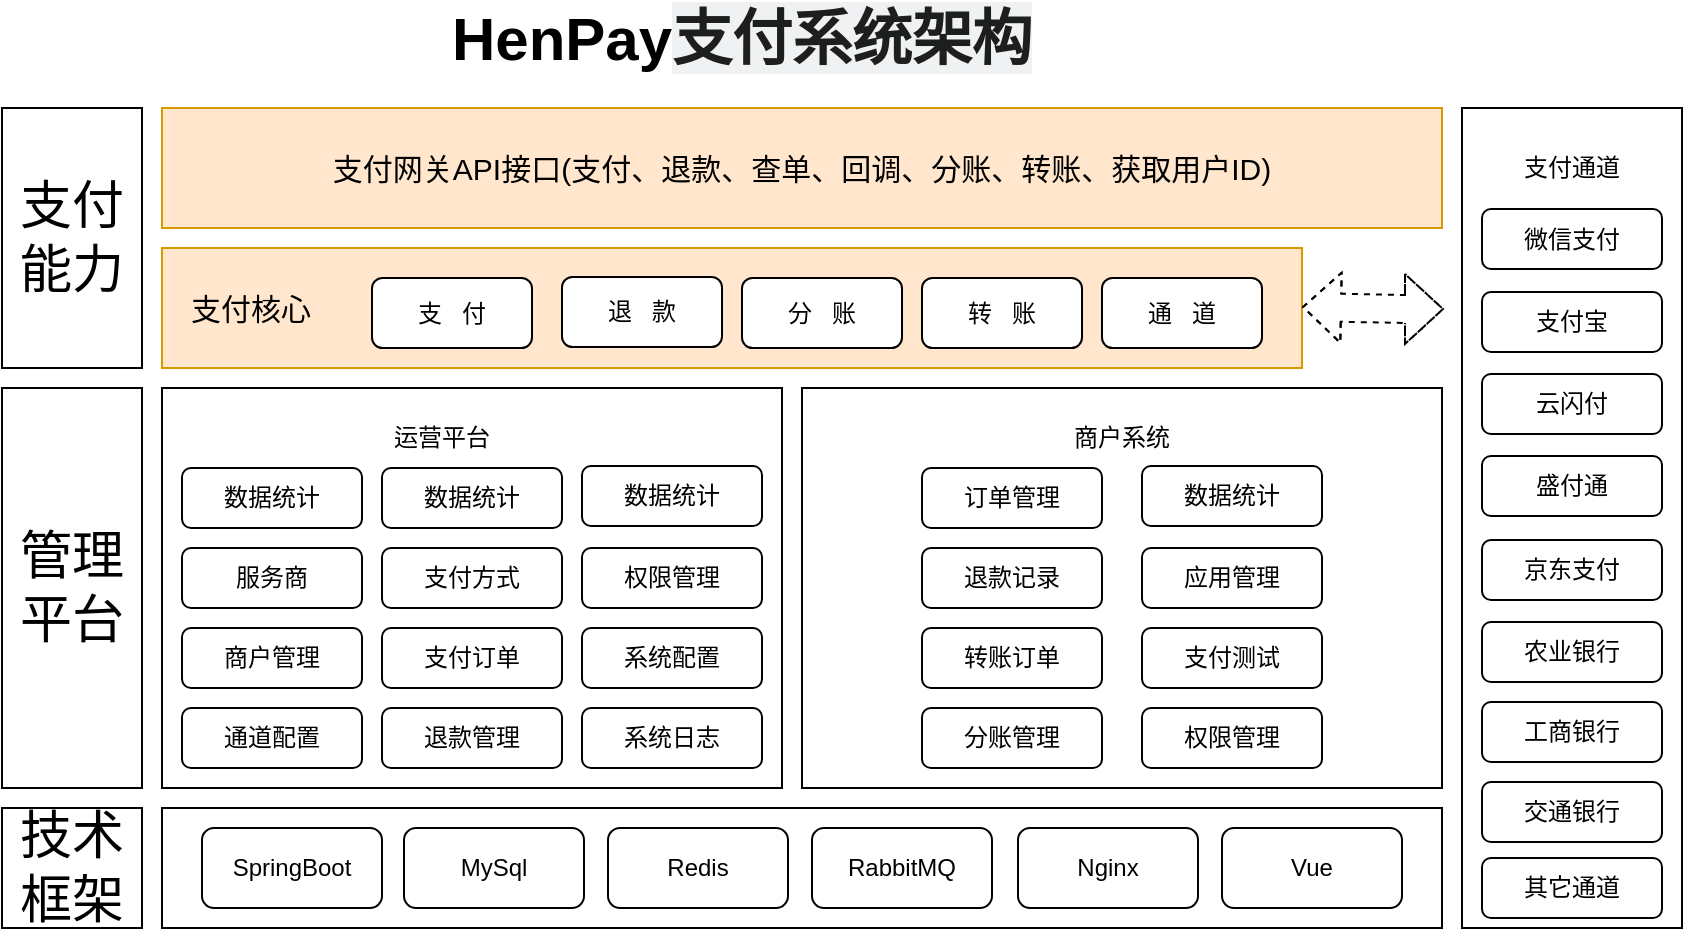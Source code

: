 <mxfile version="26.2.7">
  <diagram id="C5RBs43oDa-KdzZeNtuy" name="Page-1">
    <mxGraphModel dx="1410" dy="735" grid="1" gridSize="10" guides="1" tooltips="1" connect="1" arrows="1" fold="1" page="1" pageScale="1" pageWidth="1169" pageHeight="827" math="0" shadow="0">
      <root>
        <mxCell id="WIyWlLk6GJQsqaUBKTNV-0" />
        <mxCell id="WIyWlLk6GJQsqaUBKTNV-1" parent="WIyWlLk6GJQsqaUBKTNV-0" />
        <mxCell id="6RRZTqg5tQzwaUfGDFgb-1" value="&lt;font style=&quot;font-size: 15px;&quot;&gt;支付网关API接口(支付、退款、查单、回调、分账、转账、获取用户ID)&lt;/font&gt;" style="rounded=0;whiteSpace=wrap;html=1;fillColor=#ffe6cc;strokeColor=#d79b00;" vertex="1" parent="WIyWlLk6GJQsqaUBKTNV-1">
          <mxGeometry x="240" y="220" width="640" height="60" as="geometry" />
        </mxCell>
        <mxCell id="6RRZTqg5tQzwaUfGDFgb-2" value="&lt;span style=&quot;font-size: 15px;&quot;&gt;&amp;nbsp; &amp;nbsp;支付核心&amp;nbsp;&amp;nbsp;&lt;/span&gt;" style="rounded=0;whiteSpace=wrap;html=1;fillColor=#ffe6cc;strokeColor=#d79b00;align=left;" vertex="1" parent="WIyWlLk6GJQsqaUBKTNV-1">
          <mxGeometry x="240" y="290" width="570" height="60" as="geometry" />
        </mxCell>
        <mxCell id="6RRZTqg5tQzwaUfGDFgb-8" value="" style="rounded=0;whiteSpace=wrap;html=1;align=center;" vertex="1" parent="WIyWlLk6GJQsqaUBKTNV-1">
          <mxGeometry x="240" y="360" width="310" height="200" as="geometry" />
        </mxCell>
        <mxCell id="6RRZTqg5tQzwaUfGDFgb-9" value="运营平台" style="text;html=1;align=center;verticalAlign=middle;whiteSpace=wrap;rounded=0;" vertex="1" parent="WIyWlLk6GJQsqaUBKTNV-1">
          <mxGeometry x="350" y="370" width="60" height="30" as="geometry" />
        </mxCell>
        <mxCell id="6RRZTqg5tQzwaUfGDFgb-10" value="&lt;b&gt;&lt;font style=&quot;font-size: 30px;&quot;&gt;HenPay&lt;span style=&quot;color: rgba(0, 0, 0, 0.88); font-family: Inter, -apple-system, BlinkMacSystemFont, &amp;quot;Segoe UI&amp;quot;, &amp;quot;SF Pro SC&amp;quot;, &amp;quot;SF Pro Display&amp;quot;, &amp;quot;SF Pro Icons&amp;quot;, &amp;quot;PingFang SC&amp;quot;, &amp;quot;Hiragino Sans GB&amp;quot;, &amp;quot;Microsoft YaHei&amp;quot;, &amp;quot;Helvetica Neue&amp;quot;, Helvetica, Arial, sans-serif; text-align: left; white-space-collapse: preserve-breaks; background-color: rgba(175, 184, 193, 0.2);&quot;&gt;支付系统架构&lt;/span&gt;&lt;/font&gt;&lt;/b&gt;" style="text;html=1;align=center;verticalAlign=middle;whiteSpace=wrap;rounded=0;" vertex="1" parent="WIyWlLk6GJQsqaUBKTNV-1">
          <mxGeometry x="370" y="170" width="320" height="30" as="geometry" />
        </mxCell>
        <mxCell id="6RRZTqg5tQzwaUfGDFgb-11" value="数据统计" style="rounded=1;whiteSpace=wrap;html=1;" vertex="1" parent="WIyWlLk6GJQsqaUBKTNV-1">
          <mxGeometry x="250" y="400" width="90" height="30" as="geometry" />
        </mxCell>
        <mxCell id="6RRZTqg5tQzwaUfGDFgb-12" value="支&amp;nbsp; &amp;nbsp;付" style="rounded=1;whiteSpace=wrap;html=1;" vertex="1" parent="WIyWlLk6GJQsqaUBKTNV-1">
          <mxGeometry x="345" y="305" width="80" height="35" as="geometry" />
        </mxCell>
        <mxCell id="6RRZTqg5tQzwaUfGDFgb-13" value="退&amp;nbsp; &amp;nbsp;款" style="rounded=1;whiteSpace=wrap;html=1;" vertex="1" parent="WIyWlLk6GJQsqaUBKTNV-1">
          <mxGeometry x="440" y="304.5" width="80" height="35" as="geometry" />
        </mxCell>
        <mxCell id="6RRZTqg5tQzwaUfGDFgb-14" value="分&amp;nbsp; &amp;nbsp;账" style="rounded=1;whiteSpace=wrap;html=1;" vertex="1" parent="WIyWlLk6GJQsqaUBKTNV-1">
          <mxGeometry x="530" y="305" width="80" height="35" as="geometry" />
        </mxCell>
        <mxCell id="6RRZTqg5tQzwaUfGDFgb-15" value="转&amp;nbsp; &amp;nbsp;账" style="rounded=1;whiteSpace=wrap;html=1;" vertex="1" parent="WIyWlLk6GJQsqaUBKTNV-1">
          <mxGeometry x="620" y="305" width="80" height="35" as="geometry" />
        </mxCell>
        <mxCell id="6RRZTqg5tQzwaUfGDFgb-16" value="通&amp;nbsp; &amp;nbsp;道" style="rounded=1;whiteSpace=wrap;html=1;" vertex="1" parent="WIyWlLk6GJQsqaUBKTNV-1">
          <mxGeometry x="710" y="305" width="80" height="35" as="geometry" />
        </mxCell>
        <mxCell id="6RRZTqg5tQzwaUfGDFgb-17" value="数据统计" style="rounded=1;whiteSpace=wrap;html=1;" vertex="1" parent="WIyWlLk6GJQsqaUBKTNV-1">
          <mxGeometry x="350" y="400" width="90" height="30" as="geometry" />
        </mxCell>
        <mxCell id="6RRZTqg5tQzwaUfGDFgb-18" value="数据统计" style="rounded=1;whiteSpace=wrap;html=1;" vertex="1" parent="WIyWlLk6GJQsqaUBKTNV-1">
          <mxGeometry x="450" y="399" width="90" height="30" as="geometry" />
        </mxCell>
        <mxCell id="6RRZTqg5tQzwaUfGDFgb-19" value="服务商" style="rounded=1;whiteSpace=wrap;html=1;" vertex="1" parent="WIyWlLk6GJQsqaUBKTNV-1">
          <mxGeometry x="250" y="440" width="90" height="30" as="geometry" />
        </mxCell>
        <mxCell id="6RRZTqg5tQzwaUfGDFgb-20" value="商户管理" style="rounded=1;whiteSpace=wrap;html=1;" vertex="1" parent="WIyWlLk6GJQsqaUBKTNV-1">
          <mxGeometry x="250" y="480" width="90" height="30" as="geometry" />
        </mxCell>
        <mxCell id="6RRZTqg5tQzwaUfGDFgb-21" value="通道配置" style="rounded=1;whiteSpace=wrap;html=1;" vertex="1" parent="WIyWlLk6GJQsqaUBKTNV-1">
          <mxGeometry x="250" y="520" width="90" height="30" as="geometry" />
        </mxCell>
        <mxCell id="6RRZTqg5tQzwaUfGDFgb-22" value="支付方式" style="rounded=1;whiteSpace=wrap;html=1;" vertex="1" parent="WIyWlLk6GJQsqaUBKTNV-1">
          <mxGeometry x="350" y="440" width="90" height="30" as="geometry" />
        </mxCell>
        <mxCell id="6RRZTqg5tQzwaUfGDFgb-23" value="支付订单" style="rounded=1;whiteSpace=wrap;html=1;" vertex="1" parent="WIyWlLk6GJQsqaUBKTNV-1">
          <mxGeometry x="350" y="480" width="90" height="30" as="geometry" />
        </mxCell>
        <mxCell id="6RRZTqg5tQzwaUfGDFgb-24" value="退款管理" style="rounded=1;whiteSpace=wrap;html=1;" vertex="1" parent="WIyWlLk6GJQsqaUBKTNV-1">
          <mxGeometry x="350" y="520" width="90" height="30" as="geometry" />
        </mxCell>
        <mxCell id="6RRZTqg5tQzwaUfGDFgb-25" value="权限管理" style="rounded=1;whiteSpace=wrap;html=1;" vertex="1" parent="WIyWlLk6GJQsqaUBKTNV-1">
          <mxGeometry x="450" y="440" width="90" height="30" as="geometry" />
        </mxCell>
        <mxCell id="6RRZTqg5tQzwaUfGDFgb-26" value="系统配置" style="rounded=1;whiteSpace=wrap;html=1;" vertex="1" parent="WIyWlLk6GJQsqaUBKTNV-1">
          <mxGeometry x="450" y="480" width="90" height="30" as="geometry" />
        </mxCell>
        <mxCell id="6RRZTqg5tQzwaUfGDFgb-27" value="系统日志" style="rounded=1;whiteSpace=wrap;html=1;" vertex="1" parent="WIyWlLk6GJQsqaUBKTNV-1">
          <mxGeometry x="450" y="520" width="90" height="30" as="geometry" />
        </mxCell>
        <mxCell id="6RRZTqg5tQzwaUfGDFgb-28" value="" style="rounded=0;whiteSpace=wrap;html=1;" vertex="1" parent="WIyWlLk6GJQsqaUBKTNV-1">
          <mxGeometry x="560" y="360" width="320" height="200" as="geometry" />
        </mxCell>
        <mxCell id="6RRZTqg5tQzwaUfGDFgb-30" value="订单管理" style="rounded=1;whiteSpace=wrap;html=1;" vertex="1" parent="WIyWlLk6GJQsqaUBKTNV-1">
          <mxGeometry x="620" y="400" width="90" height="30" as="geometry" />
        </mxCell>
        <mxCell id="6RRZTqg5tQzwaUfGDFgb-31" value="商户系统" style="text;html=1;align=center;verticalAlign=middle;whiteSpace=wrap;rounded=0;" vertex="1" parent="WIyWlLk6GJQsqaUBKTNV-1">
          <mxGeometry x="690" y="370" width="60" height="30" as="geometry" />
        </mxCell>
        <mxCell id="6RRZTqg5tQzwaUfGDFgb-32" value="数据统计" style="rounded=1;whiteSpace=wrap;html=1;" vertex="1" parent="WIyWlLk6GJQsqaUBKTNV-1">
          <mxGeometry x="730" y="399" width="90" height="30" as="geometry" />
        </mxCell>
        <mxCell id="6RRZTqg5tQzwaUfGDFgb-33" value="退款记录" style="rounded=1;whiteSpace=wrap;html=1;" vertex="1" parent="WIyWlLk6GJQsqaUBKTNV-1">
          <mxGeometry x="620" y="440" width="90" height="30" as="geometry" />
        </mxCell>
        <mxCell id="6RRZTqg5tQzwaUfGDFgb-34" value="应用管理" style="rounded=1;whiteSpace=wrap;html=1;" vertex="1" parent="WIyWlLk6GJQsqaUBKTNV-1">
          <mxGeometry x="730" y="440" width="90" height="30" as="geometry" />
        </mxCell>
        <mxCell id="6RRZTqg5tQzwaUfGDFgb-35" value="转账订单" style="rounded=1;whiteSpace=wrap;html=1;" vertex="1" parent="WIyWlLk6GJQsqaUBKTNV-1">
          <mxGeometry x="620" y="480" width="90" height="30" as="geometry" />
        </mxCell>
        <mxCell id="6RRZTqg5tQzwaUfGDFgb-36" value="支付测试" style="rounded=1;whiteSpace=wrap;html=1;" vertex="1" parent="WIyWlLk6GJQsqaUBKTNV-1">
          <mxGeometry x="730" y="480" width="90" height="30" as="geometry" />
        </mxCell>
        <mxCell id="6RRZTqg5tQzwaUfGDFgb-37" value="分账管理" style="rounded=1;whiteSpace=wrap;html=1;" vertex="1" parent="WIyWlLk6GJQsqaUBKTNV-1">
          <mxGeometry x="620" y="520" width="90" height="30" as="geometry" />
        </mxCell>
        <mxCell id="6RRZTqg5tQzwaUfGDFgb-38" value="权限管理" style="rounded=1;whiteSpace=wrap;html=1;" vertex="1" parent="WIyWlLk6GJQsqaUBKTNV-1">
          <mxGeometry x="730" y="520" width="90" height="30" as="geometry" />
        </mxCell>
        <mxCell id="6RRZTqg5tQzwaUfGDFgb-39" value="" style="rounded=0;whiteSpace=wrap;html=1;" vertex="1" parent="WIyWlLk6GJQsqaUBKTNV-1">
          <mxGeometry x="240" y="570" width="640" height="60" as="geometry" />
        </mxCell>
        <mxCell id="6RRZTqg5tQzwaUfGDFgb-40" value="SpringBoot" style="rounded=1;whiteSpace=wrap;html=1;" vertex="1" parent="WIyWlLk6GJQsqaUBKTNV-1">
          <mxGeometry x="260" y="580" width="90" height="40" as="geometry" />
        </mxCell>
        <mxCell id="6RRZTqg5tQzwaUfGDFgb-41" value="MySql" style="rounded=1;whiteSpace=wrap;html=1;" vertex="1" parent="WIyWlLk6GJQsqaUBKTNV-1">
          <mxGeometry x="361" y="580" width="90" height="40" as="geometry" />
        </mxCell>
        <mxCell id="6RRZTqg5tQzwaUfGDFgb-42" value="Redis" style="rounded=1;whiteSpace=wrap;html=1;" vertex="1" parent="WIyWlLk6GJQsqaUBKTNV-1">
          <mxGeometry x="463" y="580" width="90" height="40" as="geometry" />
        </mxCell>
        <mxCell id="6RRZTqg5tQzwaUfGDFgb-43" value="RabbitMQ" style="rounded=1;whiteSpace=wrap;html=1;" vertex="1" parent="WIyWlLk6GJQsqaUBKTNV-1">
          <mxGeometry x="565" y="580" width="90" height="40" as="geometry" />
        </mxCell>
        <mxCell id="6RRZTqg5tQzwaUfGDFgb-44" value="Nginx" style="rounded=1;whiteSpace=wrap;html=1;" vertex="1" parent="WIyWlLk6GJQsqaUBKTNV-1">
          <mxGeometry x="668" y="580" width="90" height="40" as="geometry" />
        </mxCell>
        <mxCell id="6RRZTqg5tQzwaUfGDFgb-45" value="Vue" style="rounded=1;whiteSpace=wrap;html=1;" vertex="1" parent="WIyWlLk6GJQsqaUBKTNV-1">
          <mxGeometry x="770" y="580" width="90" height="40" as="geometry" />
        </mxCell>
        <mxCell id="6RRZTqg5tQzwaUfGDFgb-46" value="&lt;font style=&quot;font-size: 26px;&quot;&gt;支付&lt;/font&gt;&lt;div&gt;&lt;font style=&quot;font-size: 26px;&quot;&gt;能力&lt;/font&gt;&lt;/div&gt;" style="rounded=0;whiteSpace=wrap;html=1;" vertex="1" parent="WIyWlLk6GJQsqaUBKTNV-1">
          <mxGeometry x="160" y="220" width="70" height="130" as="geometry" />
        </mxCell>
        <mxCell id="6RRZTqg5tQzwaUfGDFgb-47" value="&lt;span style=&quot;font-size: 26px;&quot;&gt;管理&lt;/span&gt;&lt;div&gt;&lt;span style=&quot;font-size: 26px;&quot;&gt;平台&lt;/span&gt;&lt;/div&gt;" style="rounded=0;whiteSpace=wrap;html=1;" vertex="1" parent="WIyWlLk6GJQsqaUBKTNV-1">
          <mxGeometry x="160" y="360" width="70" height="200" as="geometry" />
        </mxCell>
        <mxCell id="6RRZTqg5tQzwaUfGDFgb-48" value="&lt;span style=&quot;font-size: 26px;&quot;&gt;技术&lt;/span&gt;&lt;div&gt;&lt;span style=&quot;font-size: 26px;&quot;&gt;框架&lt;/span&gt;&lt;/div&gt;" style="rounded=0;whiteSpace=wrap;html=1;" vertex="1" parent="WIyWlLk6GJQsqaUBKTNV-1">
          <mxGeometry x="160" y="570" width="70" height="60" as="geometry" />
        </mxCell>
        <mxCell id="6RRZTqg5tQzwaUfGDFgb-49" value="" style="rounded=0;whiteSpace=wrap;html=1;" vertex="1" parent="WIyWlLk6GJQsqaUBKTNV-1">
          <mxGeometry x="890" y="220" width="110" height="410" as="geometry" />
        </mxCell>
        <mxCell id="6RRZTqg5tQzwaUfGDFgb-50" value="" style="shape=flexArrow;endArrow=classic;startArrow=classic;html=1;rounded=0;exitX=0.872;exitY=0.983;exitDx=0;exitDy=0;exitPerimeter=0;width=14;dashed=1;" edge="1" parent="WIyWlLk6GJQsqaUBKTNV-1">
          <mxGeometry width="100" height="100" relative="1" as="geometry">
            <mxPoint x="810.0" y="319.49" as="sourcePoint" />
            <mxPoint x="881" y="320.51" as="targetPoint" />
            <Array as="points">
              <mxPoint x="861.92" y="320.51" />
            </Array>
          </mxGeometry>
        </mxCell>
        <mxCell id="6RRZTqg5tQzwaUfGDFgb-51" value="支付通道" style="text;html=1;align=center;verticalAlign=middle;whiteSpace=wrap;rounded=0;" vertex="1" parent="WIyWlLk6GJQsqaUBKTNV-1">
          <mxGeometry x="915" y="235" width="60" height="30" as="geometry" />
        </mxCell>
        <mxCell id="6RRZTqg5tQzwaUfGDFgb-52" value="微信支付" style="rounded=1;whiteSpace=wrap;html=1;" vertex="1" parent="WIyWlLk6GJQsqaUBKTNV-1">
          <mxGeometry x="900" y="270.5" width="90" height="30" as="geometry" />
        </mxCell>
        <mxCell id="6RRZTqg5tQzwaUfGDFgb-53" value="支付宝" style="rounded=1;whiteSpace=wrap;html=1;" vertex="1" parent="WIyWlLk6GJQsqaUBKTNV-1">
          <mxGeometry x="900" y="312" width="90" height="30" as="geometry" />
        </mxCell>
        <mxCell id="6RRZTqg5tQzwaUfGDFgb-54" value="云闪付" style="rounded=1;whiteSpace=wrap;html=1;" vertex="1" parent="WIyWlLk6GJQsqaUBKTNV-1">
          <mxGeometry x="900" y="353" width="90" height="30" as="geometry" />
        </mxCell>
        <mxCell id="6RRZTqg5tQzwaUfGDFgb-55" value="盛付通" style="rounded=1;whiteSpace=wrap;html=1;" vertex="1" parent="WIyWlLk6GJQsqaUBKTNV-1">
          <mxGeometry x="900" y="394" width="90" height="30" as="geometry" />
        </mxCell>
        <mxCell id="6RRZTqg5tQzwaUfGDFgb-56" value="京东支付" style="rounded=1;whiteSpace=wrap;html=1;" vertex="1" parent="WIyWlLk6GJQsqaUBKTNV-1">
          <mxGeometry x="900" y="436" width="90" height="30" as="geometry" />
        </mxCell>
        <mxCell id="6RRZTqg5tQzwaUfGDFgb-57" value="农业银行" style="rounded=1;whiteSpace=wrap;html=1;" vertex="1" parent="WIyWlLk6GJQsqaUBKTNV-1">
          <mxGeometry x="900" y="477" width="90" height="30" as="geometry" />
        </mxCell>
        <mxCell id="6RRZTqg5tQzwaUfGDFgb-58" value="工商银行" style="rounded=1;whiteSpace=wrap;html=1;" vertex="1" parent="WIyWlLk6GJQsqaUBKTNV-1">
          <mxGeometry x="900" y="517" width="90" height="30" as="geometry" />
        </mxCell>
        <mxCell id="6RRZTqg5tQzwaUfGDFgb-59" value="交通银行" style="rounded=1;whiteSpace=wrap;html=1;" vertex="1" parent="WIyWlLk6GJQsqaUBKTNV-1">
          <mxGeometry x="900" y="557" width="90" height="30" as="geometry" />
        </mxCell>
        <mxCell id="6RRZTqg5tQzwaUfGDFgb-60" value="其它通道" style="rounded=1;whiteSpace=wrap;html=1;" vertex="1" parent="WIyWlLk6GJQsqaUBKTNV-1">
          <mxGeometry x="900" y="595" width="90" height="30" as="geometry" />
        </mxCell>
      </root>
    </mxGraphModel>
  </diagram>
</mxfile>
